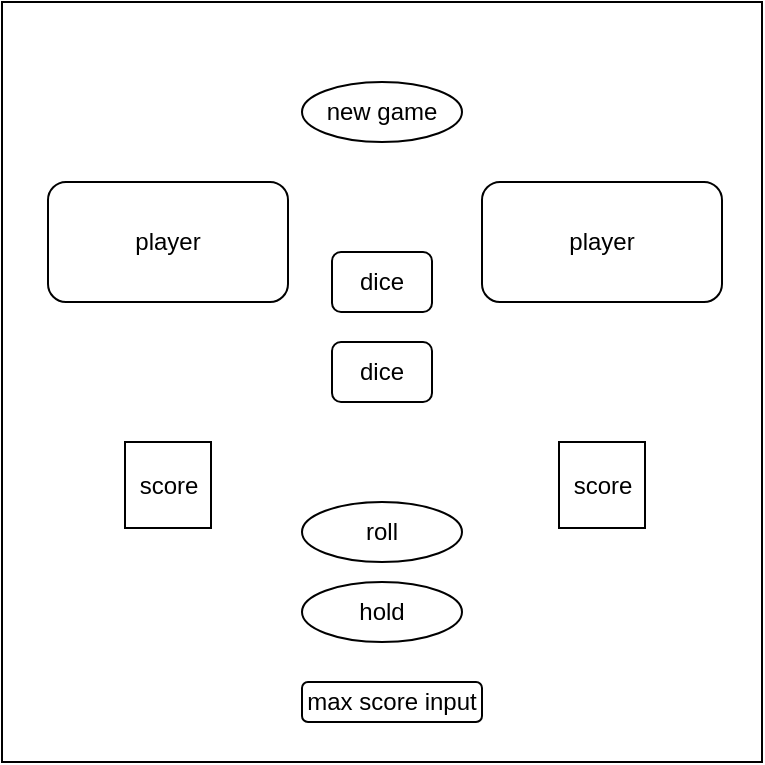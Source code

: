 <mxfile version="14.4.9" type="github">
  <diagram id="C5RBs43oDa-KdzZeNtuy" name="Page-1">
    <mxGraphModel dx="782" dy="437" grid="1" gridSize="10" guides="1" tooltips="1" connect="1" arrows="1" fold="1" page="1" pageScale="1" pageWidth="827" pageHeight="1169" math="0" shadow="0">
      <root>
        <mxCell id="WIyWlLk6GJQsqaUBKTNV-0" />
        <mxCell id="WIyWlLk6GJQsqaUBKTNV-1" parent="WIyWlLk6GJQsqaUBKTNV-0" />
        <mxCell id="78nEMAhah77QUouhhdUj-5" value="" style="whiteSpace=wrap;html=1;aspect=fixed;" vertex="1" parent="WIyWlLk6GJQsqaUBKTNV-1">
          <mxGeometry x="240" y="60" width="380" height="380" as="geometry" />
        </mxCell>
        <mxCell id="78nEMAhah77QUouhhdUj-3" value="player" style="rounded=1;whiteSpace=wrap;html=1;" vertex="1" parent="WIyWlLk6GJQsqaUBKTNV-1">
          <mxGeometry x="263" y="150" width="120" height="60" as="geometry" />
        </mxCell>
        <mxCell id="78nEMAhah77QUouhhdUj-4" value="dice" style="rounded=1;whiteSpace=wrap;html=1;" vertex="1" parent="WIyWlLk6GJQsqaUBKTNV-1">
          <mxGeometry x="405" y="185" width="50" height="30" as="geometry" />
        </mxCell>
        <mxCell id="78nEMAhah77QUouhhdUj-6" value="new game" style="ellipse;whiteSpace=wrap;html=1;" vertex="1" parent="WIyWlLk6GJQsqaUBKTNV-1">
          <mxGeometry x="390" y="100" width="80" height="30" as="geometry" />
        </mxCell>
        <mxCell id="78nEMAhah77QUouhhdUj-9" value="dice" style="rounded=1;whiteSpace=wrap;html=1;" vertex="1" parent="WIyWlLk6GJQsqaUBKTNV-1">
          <mxGeometry x="405" y="230" width="50" height="30" as="geometry" />
        </mxCell>
        <mxCell id="78nEMAhah77QUouhhdUj-10" value="player" style="rounded=1;whiteSpace=wrap;html=1;" vertex="1" parent="WIyWlLk6GJQsqaUBKTNV-1">
          <mxGeometry x="480" y="150" width="120" height="60" as="geometry" />
        </mxCell>
        <mxCell id="78nEMAhah77QUouhhdUj-11" value="roll" style="ellipse;whiteSpace=wrap;html=1;" vertex="1" parent="WIyWlLk6GJQsqaUBKTNV-1">
          <mxGeometry x="390" y="310" width="80" height="30" as="geometry" />
        </mxCell>
        <mxCell id="78nEMAhah77QUouhhdUj-12" value="hold" style="ellipse;whiteSpace=wrap;html=1;" vertex="1" parent="WIyWlLk6GJQsqaUBKTNV-1">
          <mxGeometry x="390" y="350" width="80" height="30" as="geometry" />
        </mxCell>
        <mxCell id="78nEMAhah77QUouhhdUj-13" value="score" style="whiteSpace=wrap;html=1;aspect=fixed;" vertex="1" parent="WIyWlLk6GJQsqaUBKTNV-1">
          <mxGeometry x="301.5" y="280" width="43" height="43" as="geometry" />
        </mxCell>
        <mxCell id="78nEMAhah77QUouhhdUj-14" value="score" style="whiteSpace=wrap;html=1;aspect=fixed;" vertex="1" parent="WIyWlLk6GJQsqaUBKTNV-1">
          <mxGeometry x="518.5" y="280" width="43" height="43" as="geometry" />
        </mxCell>
        <mxCell id="78nEMAhah77QUouhhdUj-15" value="max score input" style="rounded=1;whiteSpace=wrap;html=1;" vertex="1" parent="WIyWlLk6GJQsqaUBKTNV-1">
          <mxGeometry x="390" y="400" width="90" height="20" as="geometry" />
        </mxCell>
      </root>
    </mxGraphModel>
  </diagram>
</mxfile>
